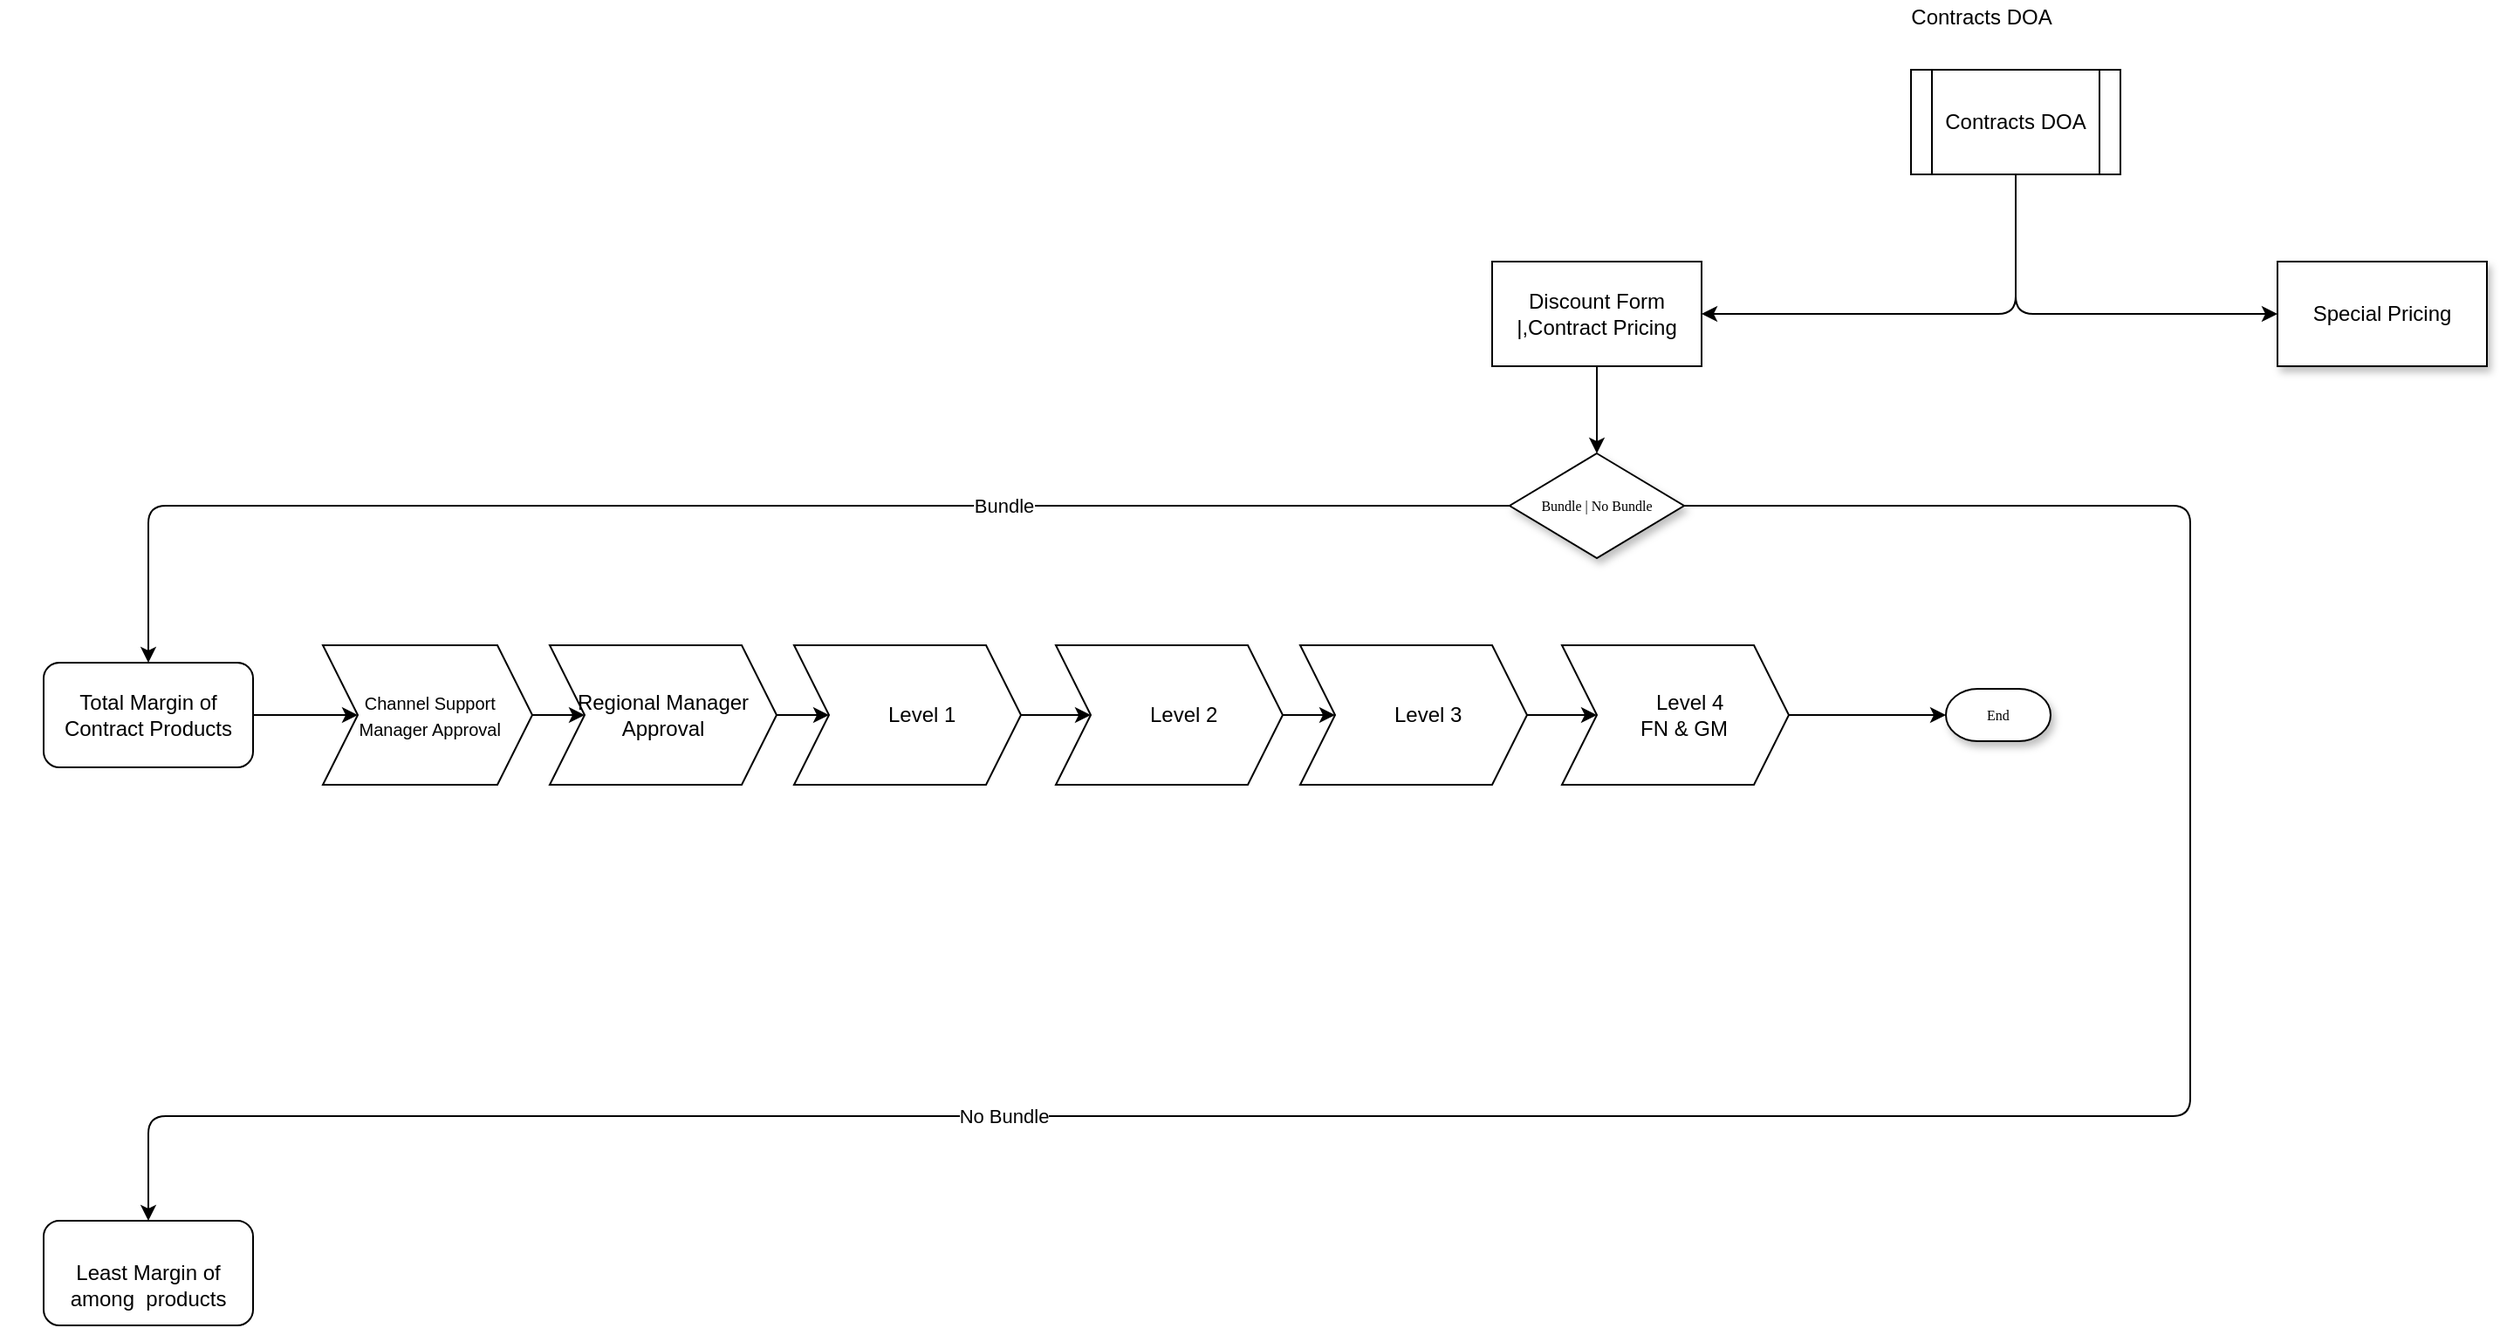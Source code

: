<mxfile version="14.4.5" type="github">
  <diagram name="Page-1" id="edf60f1a-56cd-e834-aa8a-f176f3a09ee4">
    <mxGraphModel dx="2522" dy="772" grid="1" gridSize="10" guides="1" tooltips="1" connect="1" arrows="1" fold="1" page="1" pageScale="1" pageWidth="1100" pageHeight="850" math="0" shadow="0">
      <root>
        <mxCell id="0" />
        <mxCell id="1" parent="0" />
        <mxCell id="60e70716793133e9-4" value="&lt;span style=&quot;font-family: &amp;#34;helvetica&amp;#34; ; font-size: 12px&quot;&gt;Special Pricing&lt;/span&gt;" style="rounded=0;whiteSpace=wrap;html=1;shadow=1;labelBackgroundColor=none;strokeWidth=1;fontFamily=Verdana;fontSize=8;align=center;" parent="1" vertex="1">
          <mxGeometry x="670" y="180" width="120" height="60" as="geometry" />
        </mxCell>
        <mxCell id="r0wQkKcDz_AkUR-mDeuy-10" style="edgeStyle=orthogonalEdgeStyle;curved=0;rounded=1;sketch=0;orthogonalLoop=1;jettySize=auto;html=1;exitX=1;exitY=0.5;exitDx=0;exitDy=0;entryX=0.5;entryY=0;entryDx=0;entryDy=0;" edge="1" parent="1" source="60e70716793133e9-5" target="r0wQkKcDz_AkUR-mDeuy-15">
          <mxGeometry relative="1" as="geometry">
            <mxPoint x="450" y="440" as="targetPoint" />
            <Array as="points">
              <mxPoint x="620" y="320" />
              <mxPoint x="620" y="670" />
              <mxPoint x="-550" y="670" />
            </Array>
          </mxGeometry>
        </mxCell>
        <mxCell id="r0wQkKcDz_AkUR-mDeuy-11" value="No Bundle" style="edgeLabel;html=1;align=center;verticalAlign=middle;resizable=0;points=[];" vertex="1" connectable="0" parent="r0wQkKcDz_AkUR-mDeuy-10">
          <mxGeometry x="-0.16" relative="1" as="geometry">
            <mxPoint x="-535" as="offset" />
          </mxGeometry>
        </mxCell>
        <mxCell id="r0wQkKcDz_AkUR-mDeuy-12" style="edgeStyle=orthogonalEdgeStyle;curved=0;rounded=1;sketch=0;orthogonalLoop=1;jettySize=auto;html=1;exitX=0;exitY=0.5;exitDx=0;exitDy=0;entryX=0.5;entryY=0;entryDx=0;entryDy=0;" edge="1" parent="1" source="60e70716793133e9-5" target="r0wQkKcDz_AkUR-mDeuy-14">
          <mxGeometry relative="1" as="geometry">
            <mxPoint x="80" y="430" as="targetPoint" />
          </mxGeometry>
        </mxCell>
        <mxCell id="r0wQkKcDz_AkUR-mDeuy-13" value="Bundle" style="edgeLabel;html=1;align=center;verticalAlign=middle;resizable=0;points=[];" vertex="1" connectable="0" parent="r0wQkKcDz_AkUR-mDeuy-12">
          <mxGeometry x="0.152" y="4" relative="1" as="geometry">
            <mxPoint x="211" y="-4" as="offset" />
          </mxGeometry>
        </mxCell>
        <mxCell id="60e70716793133e9-5" value="Bundle | No Bundle" style="rhombus;whiteSpace=wrap;html=1;rounded=0;shadow=1;labelBackgroundColor=none;strokeWidth=1;fontFamily=Verdana;fontSize=8;align=center;" parent="1" vertex="1">
          <mxGeometry x="230" y="290" width="100" height="60" as="geometry" />
        </mxCell>
        <mxCell id="60e70716793133e9-30" value="End" style="strokeWidth=1;html=1;shape=mxgraph.flowchart.terminator;whiteSpace=wrap;rounded=0;shadow=1;labelBackgroundColor=none;fontFamily=Verdana;fontSize=8;align=center;" parent="1" vertex="1">
          <mxGeometry x="480" y="425" width="60" height="30" as="geometry" />
        </mxCell>
        <mxCell id="r0wQkKcDz_AkUR-mDeuy-1" value="Contracts DOA" style="text;html=1;resizable=0;autosize=1;align=center;verticalAlign=middle;points=[];fillColor=none;strokeColor=none;rounded=0;sketch=0;" vertex="1" parent="1">
          <mxGeometry x="450" y="30" width="100" height="20" as="geometry" />
        </mxCell>
        <mxCell id="r0wQkKcDz_AkUR-mDeuy-7" style="edgeStyle=orthogonalEdgeStyle;curved=0;rounded=1;sketch=0;orthogonalLoop=1;jettySize=auto;html=1;exitX=0.5;exitY=1;exitDx=0;exitDy=0;entryX=0;entryY=0.5;entryDx=0;entryDy=0;" edge="1" parent="1" source="r0wQkKcDz_AkUR-mDeuy-2" target="60e70716793133e9-4">
          <mxGeometry relative="1" as="geometry" />
        </mxCell>
        <mxCell id="r0wQkKcDz_AkUR-mDeuy-2" value="Contracts DOA" style="shape=process;whiteSpace=wrap;html=1;backgroundOutline=1;rounded=0;sketch=0;" vertex="1" parent="1">
          <mxGeometry x="460" y="70" width="120" height="60" as="geometry" />
        </mxCell>
        <mxCell id="r0wQkKcDz_AkUR-mDeuy-8" style="edgeStyle=orthogonalEdgeStyle;curved=0;rounded=1;sketch=0;orthogonalLoop=1;jettySize=auto;html=1;exitX=0.5;exitY=1;exitDx=0;exitDy=0;entryX=0.5;entryY=0;entryDx=0;entryDy=0;" edge="1" parent="1" source="r0wQkKcDz_AkUR-mDeuy-5" target="60e70716793133e9-5">
          <mxGeometry relative="1" as="geometry" />
        </mxCell>
        <mxCell id="r0wQkKcDz_AkUR-mDeuy-5" value="Discount Form |,Contract Pricing" style="rounded=0;whiteSpace=wrap;html=1;sketch=0;" vertex="1" parent="1">
          <mxGeometry x="220" y="180" width="120" height="60" as="geometry" />
        </mxCell>
        <mxCell id="r0wQkKcDz_AkUR-mDeuy-6" style="edgeStyle=orthogonalEdgeStyle;curved=0;rounded=1;sketch=0;orthogonalLoop=1;jettySize=auto;html=1;exitX=0.5;exitY=1;exitDx=0;exitDy=0;entryX=1;entryY=0.5;entryDx=0;entryDy=0;" edge="1" parent="1" source="r0wQkKcDz_AkUR-mDeuy-2" target="r0wQkKcDz_AkUR-mDeuy-5">
          <mxGeometry relative="1" as="geometry">
            <mxPoint x="520" y="130" as="sourcePoint" />
            <mxPoint x="260" y="225" as="targetPoint" />
            <Array as="points">
              <mxPoint x="520" y="210" />
            </Array>
          </mxGeometry>
        </mxCell>
        <mxCell id="r0wQkKcDz_AkUR-mDeuy-22" style="edgeStyle=orthogonalEdgeStyle;curved=0;rounded=1;sketch=0;orthogonalLoop=1;jettySize=auto;html=1;entryX=0;entryY=0.5;entryDx=0;entryDy=0;" edge="1" parent="1" source="r0wQkKcDz_AkUR-mDeuy-14" target="r0wQkKcDz_AkUR-mDeuy-16">
          <mxGeometry relative="1" as="geometry" />
        </mxCell>
        <mxCell id="r0wQkKcDz_AkUR-mDeuy-14" value="Total Margin of Contract Products" style="rounded=1;whiteSpace=wrap;html=1;sketch=0;" vertex="1" parent="1">
          <mxGeometry x="-610" y="410" width="120" height="60" as="geometry" />
        </mxCell>
        <mxCell id="r0wQkKcDz_AkUR-mDeuy-15" value="&lt;table border=&quot;0&quot; cellpadding=&quot;0&quot; cellspacing=&quot;0&quot; width=&quot;169&quot; style=&quot;border-collapse: collapse ; width: 127pt&quot;&gt;&lt;tbody&gt;&lt;tr style=&quot;height: 15.0pt&quot;&gt;&lt;br/&gt;  &lt;td height=&quot;20&quot; width=&quot;169&quot; style=&quot;height: 15.0pt ; width: 127pt&quot;&gt;Least Margin of&lt;br/&gt;  among&amp;nbsp; products&lt;/td&gt;&lt;/tr&gt;&lt;/tbody&gt;&lt;/table&gt;" style="rounded=1;whiteSpace=wrap;html=1;sketch=0;align=center;" vertex="1" parent="1">
          <mxGeometry x="-610" y="730" width="120" height="60" as="geometry" />
        </mxCell>
        <mxCell id="r0wQkKcDz_AkUR-mDeuy-23" style="edgeStyle=orthogonalEdgeStyle;curved=0;rounded=1;sketch=0;orthogonalLoop=1;jettySize=auto;html=1;exitX=1;exitY=0.5;exitDx=0;exitDy=0;entryX=0;entryY=0.5;entryDx=0;entryDy=0;" edge="1" parent="1" source="r0wQkKcDz_AkUR-mDeuy-16" target="r0wQkKcDz_AkUR-mDeuy-17">
          <mxGeometry relative="1" as="geometry" />
        </mxCell>
        <mxCell id="r0wQkKcDz_AkUR-mDeuy-16" value="&lt;font style=&quot;font-size: 10px&quot;&gt;&amp;nbsp; &amp;nbsp; Channel Support&amp;nbsp; &amp;nbsp; &amp;nbsp;Manager Approval&lt;/font&gt;" style="shape=step;perimeter=stepPerimeter;whiteSpace=wrap;html=1;fixedSize=1;rounded=0;sketch=0;" vertex="1" parent="1">
          <mxGeometry x="-450" y="400" width="120" height="80" as="geometry" />
        </mxCell>
        <mxCell id="r0wQkKcDz_AkUR-mDeuy-24" style="edgeStyle=orthogonalEdgeStyle;curved=0;rounded=1;sketch=0;orthogonalLoop=1;jettySize=auto;html=1;exitX=1;exitY=0.5;exitDx=0;exitDy=0;" edge="1" parent="1" source="r0wQkKcDz_AkUR-mDeuy-17" target="r0wQkKcDz_AkUR-mDeuy-18">
          <mxGeometry relative="1" as="geometry" />
        </mxCell>
        <mxCell id="r0wQkKcDz_AkUR-mDeuy-17" value="Regional Manager Approval" style="shape=step;perimeter=stepPerimeter;whiteSpace=wrap;html=1;fixedSize=1;rounded=0;sketch=0;" vertex="1" parent="1">
          <mxGeometry x="-320" y="400" width="130" height="80" as="geometry" />
        </mxCell>
        <mxCell id="r0wQkKcDz_AkUR-mDeuy-25" style="edgeStyle=orthogonalEdgeStyle;curved=0;rounded=1;sketch=0;orthogonalLoop=1;jettySize=auto;html=1;exitX=1;exitY=0.5;exitDx=0;exitDy=0;entryX=0;entryY=0.5;entryDx=0;entryDy=0;" edge="1" parent="1" source="r0wQkKcDz_AkUR-mDeuy-18" target="r0wQkKcDz_AkUR-mDeuy-19">
          <mxGeometry relative="1" as="geometry" />
        </mxCell>
        <mxCell id="r0wQkKcDz_AkUR-mDeuy-18" value="&amp;nbsp; &amp;nbsp; &amp;nbsp;Level 1" style="shape=step;perimeter=stepPerimeter;whiteSpace=wrap;html=1;fixedSize=1;rounded=0;sketch=0;" vertex="1" parent="1">
          <mxGeometry x="-180" y="400" width="130" height="80" as="geometry" />
        </mxCell>
        <mxCell id="r0wQkKcDz_AkUR-mDeuy-26" style="edgeStyle=orthogonalEdgeStyle;curved=0;rounded=1;sketch=0;orthogonalLoop=1;jettySize=auto;html=1;exitX=1;exitY=0.5;exitDx=0;exitDy=0;" edge="1" parent="1" source="r0wQkKcDz_AkUR-mDeuy-19" target="r0wQkKcDz_AkUR-mDeuy-20">
          <mxGeometry relative="1" as="geometry" />
        </mxCell>
        <mxCell id="r0wQkKcDz_AkUR-mDeuy-19" value="&amp;nbsp; &amp;nbsp; &amp;nbsp;Level 2" style="shape=step;perimeter=stepPerimeter;whiteSpace=wrap;html=1;fixedSize=1;rounded=0;sketch=0;" vertex="1" parent="1">
          <mxGeometry x="-30" y="400" width="130" height="80" as="geometry" />
        </mxCell>
        <mxCell id="r0wQkKcDz_AkUR-mDeuy-27" style="edgeStyle=orthogonalEdgeStyle;curved=0;rounded=1;sketch=0;orthogonalLoop=1;jettySize=auto;html=1;exitX=1;exitY=0.5;exitDx=0;exitDy=0;" edge="1" parent="1" source="r0wQkKcDz_AkUR-mDeuy-20" target="r0wQkKcDz_AkUR-mDeuy-21">
          <mxGeometry relative="1" as="geometry" />
        </mxCell>
        <mxCell id="r0wQkKcDz_AkUR-mDeuy-20" value="&amp;nbsp; &amp;nbsp; &amp;nbsp;Level 3" style="shape=step;perimeter=stepPerimeter;whiteSpace=wrap;html=1;fixedSize=1;rounded=0;sketch=0;" vertex="1" parent="1">
          <mxGeometry x="110" y="400" width="130" height="80" as="geometry" />
        </mxCell>
        <mxCell id="r0wQkKcDz_AkUR-mDeuy-28" style="edgeStyle=orthogonalEdgeStyle;curved=0;rounded=1;sketch=0;orthogonalLoop=1;jettySize=auto;html=1;exitX=1;exitY=0.5;exitDx=0;exitDy=0;entryX=0;entryY=0.5;entryDx=0;entryDy=0;entryPerimeter=0;" edge="1" parent="1" source="r0wQkKcDz_AkUR-mDeuy-21" target="60e70716793133e9-30">
          <mxGeometry relative="1" as="geometry" />
        </mxCell>
        <mxCell id="r0wQkKcDz_AkUR-mDeuy-21" value="&amp;nbsp; &amp;nbsp; &amp;nbsp;Level 4&lt;br&gt;&amp;nbsp; &amp;nbsp;FN &amp;amp; GM" style="shape=step;perimeter=stepPerimeter;whiteSpace=wrap;html=1;fixedSize=1;rounded=0;sketch=0;" vertex="1" parent="1">
          <mxGeometry x="260" y="400" width="130" height="80" as="geometry" />
        </mxCell>
      </root>
    </mxGraphModel>
  </diagram>
</mxfile>
